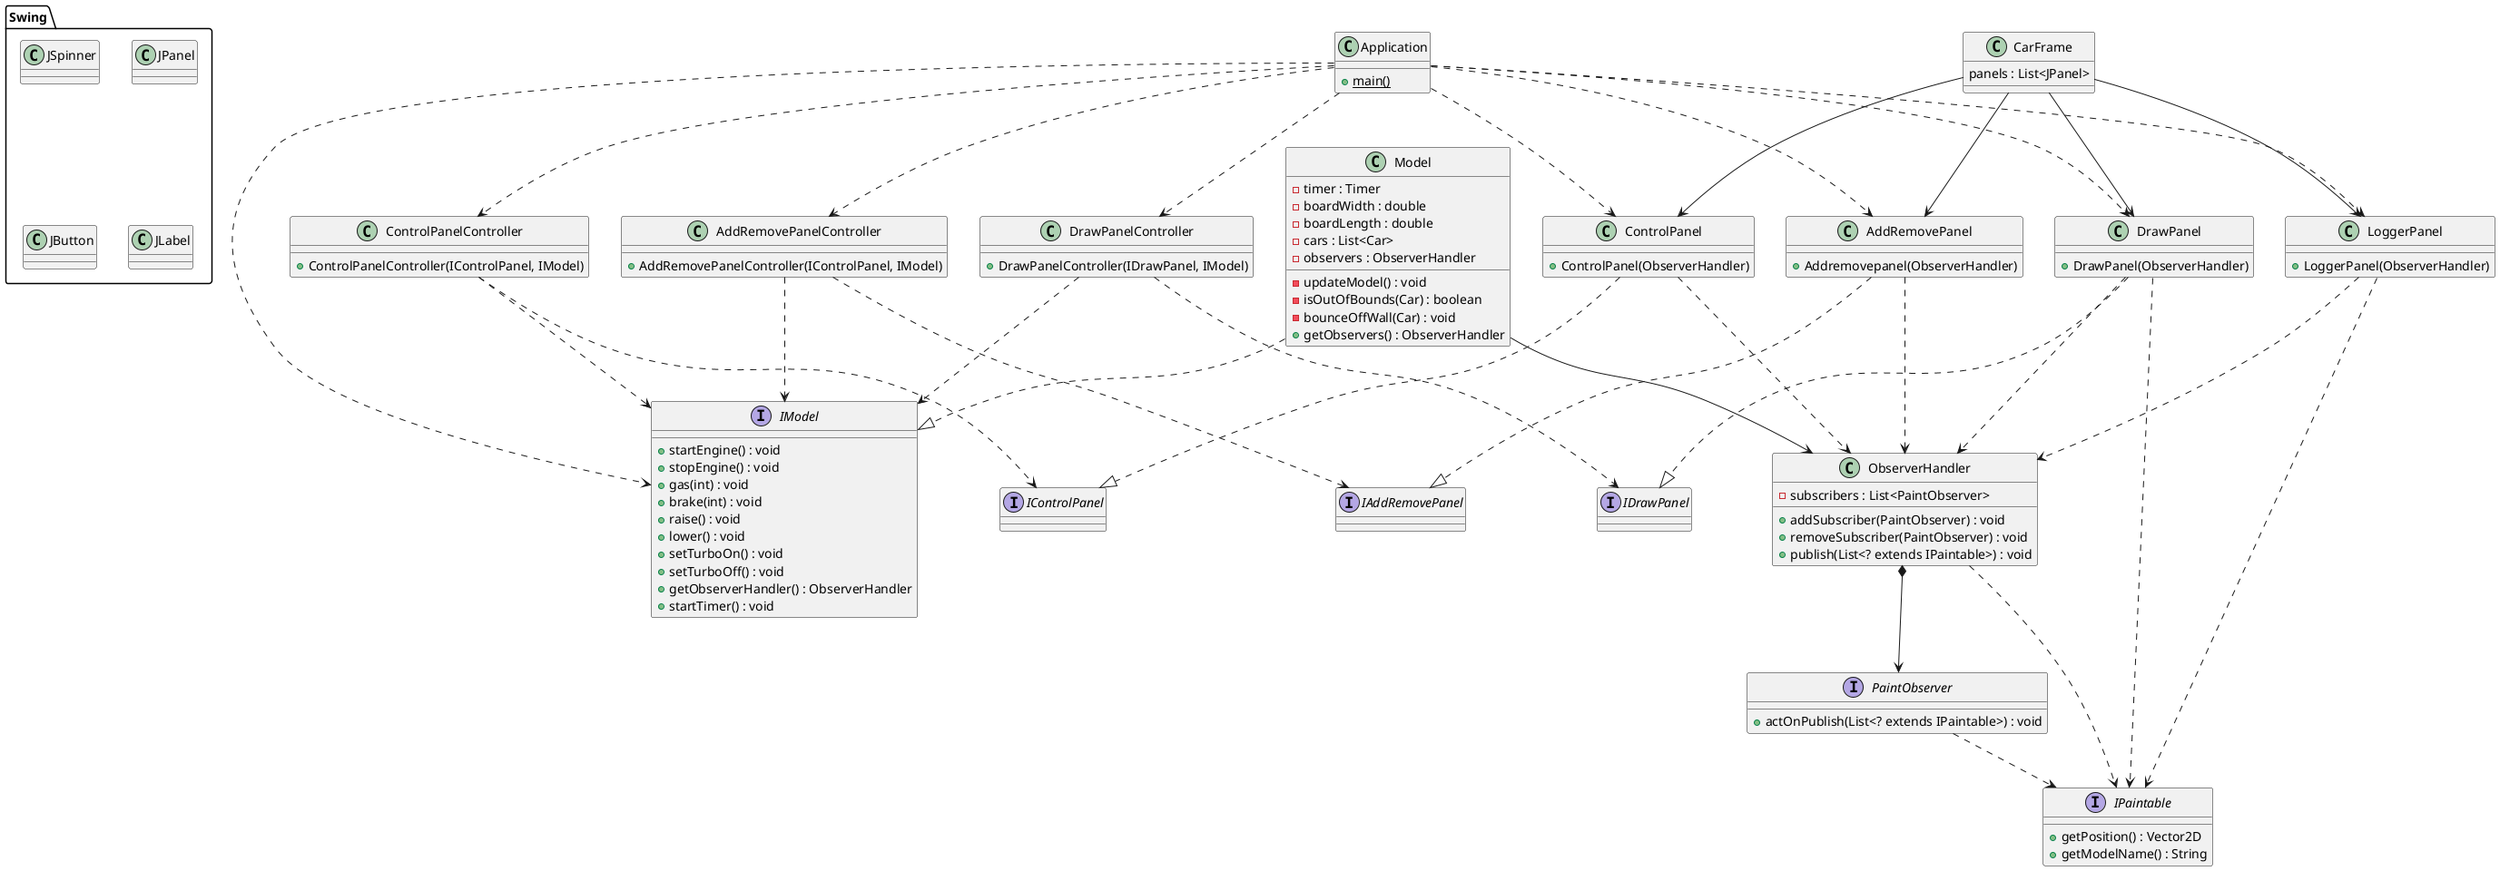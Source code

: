 @startuml
'https://plantuml.com/sequence-diagram

class Application{
    {static}+main()
}
Application ..> IModel

Application ..> DrawPanel
Application ..> ControlPanel
Application ..> AddRemovePanel
Application ..> LoggerPanel

Application ..> DrawPanelController
Application ..> ControlPanelController
Application ..> AddRemovePanelController

class Model{
    -timer : Timer
    -boardWidth : double
    -boardLength : double
    -cars : List<Car>
    -observers : ObserverHandler
    -updateModel() : void
    -isOutOfBounds(Car) : boolean
    -bounceOffWall(Car) : void
    +getObservers() : ObserverHandler
}
Model ..|> IModel
Model --> ObserverHandler

interface IModel{
    +startEngine() : void
    +stopEngine() : void
    +gas(int) : void
    +brake(int) : void
    +raise() : void
    +lower() : void
    +setTurboOn() : void
    +setTurboOff() : void
    +getObserverHandler() : ObserverHandler
    +startTimer() : void
}

class ObserverHandler{
    - subscribers : List<PaintObserver>
    + addSubscriber(PaintObserver) : void
    + removeSubscriber(PaintObserver) : void
    + publish(List<? extends IPaintable>) : void
}
ObserverHandler ..> IPaintable
ObserverHandler *--> PaintObserver

interface PaintObserver{
    + actOnPublish(List<? extends IPaintable>) : void
}
PaintObserver ..> IPaintable

interface IPaintable {
    +getPosition() : Vector2D
    +getModelName() : String
}



class CarFrame{
    panels : List<JPanel>
}
CarFrame --> DrawPanel
CarFrame --> ControlPanel
CarFrame --> LoggerPanel
CarFrame --> AddRemovePanel

class DrawPanel{
    +DrawPanel(ObserverHandler)
}
DrawPanel ..|> IDrawPanel
DrawPanel ..> ObserverHandler
DrawPanel ..> IPaintable

class ControlPanel{
    +ControlPanel(ObserverHandler)
}
ControlPanel ..|> IControlPanel
ControlPanel ..> ObserverHandler

class LoggerPanel{
    +LoggerPanel(ObserverHandler)
}
LoggerPanel ..> ObserverHandler
LoggerPanel ..> IPaintable

class AddRemovePanel{
    +Addremovepanel(ObserverHandler)
}
AddRemovePanel ..|> IAddRemovePanel
AddRemovePanel ..> ObserverHandler

interface IDrawPanel{

}

interface IControlPanel{

}

interface IAddRemovePanel{

}

class DrawPanelController{
    +DrawPanelController(IDrawPanel, IModel)
}
DrawPanelController ..> IDrawPanel
DrawPanelController ..> IModel

class ControlPanelController{
    +ControlPanelController(IControlPanel, IModel)
}
ControlPanelController ..> IControlPanel
ControlPanelController ..> IModel

class AddRemovePanelController{
    +AddRemovePanelController(IControlPanel, IModel)
}
AddRemovePanelController ..> IAddRemovePanel
AddRemovePanelController ..> IModel



package Swing {
    class JSpinner{}
    class JPanel{}
    class JButton {}
    class JLabel {}
}

@enduml